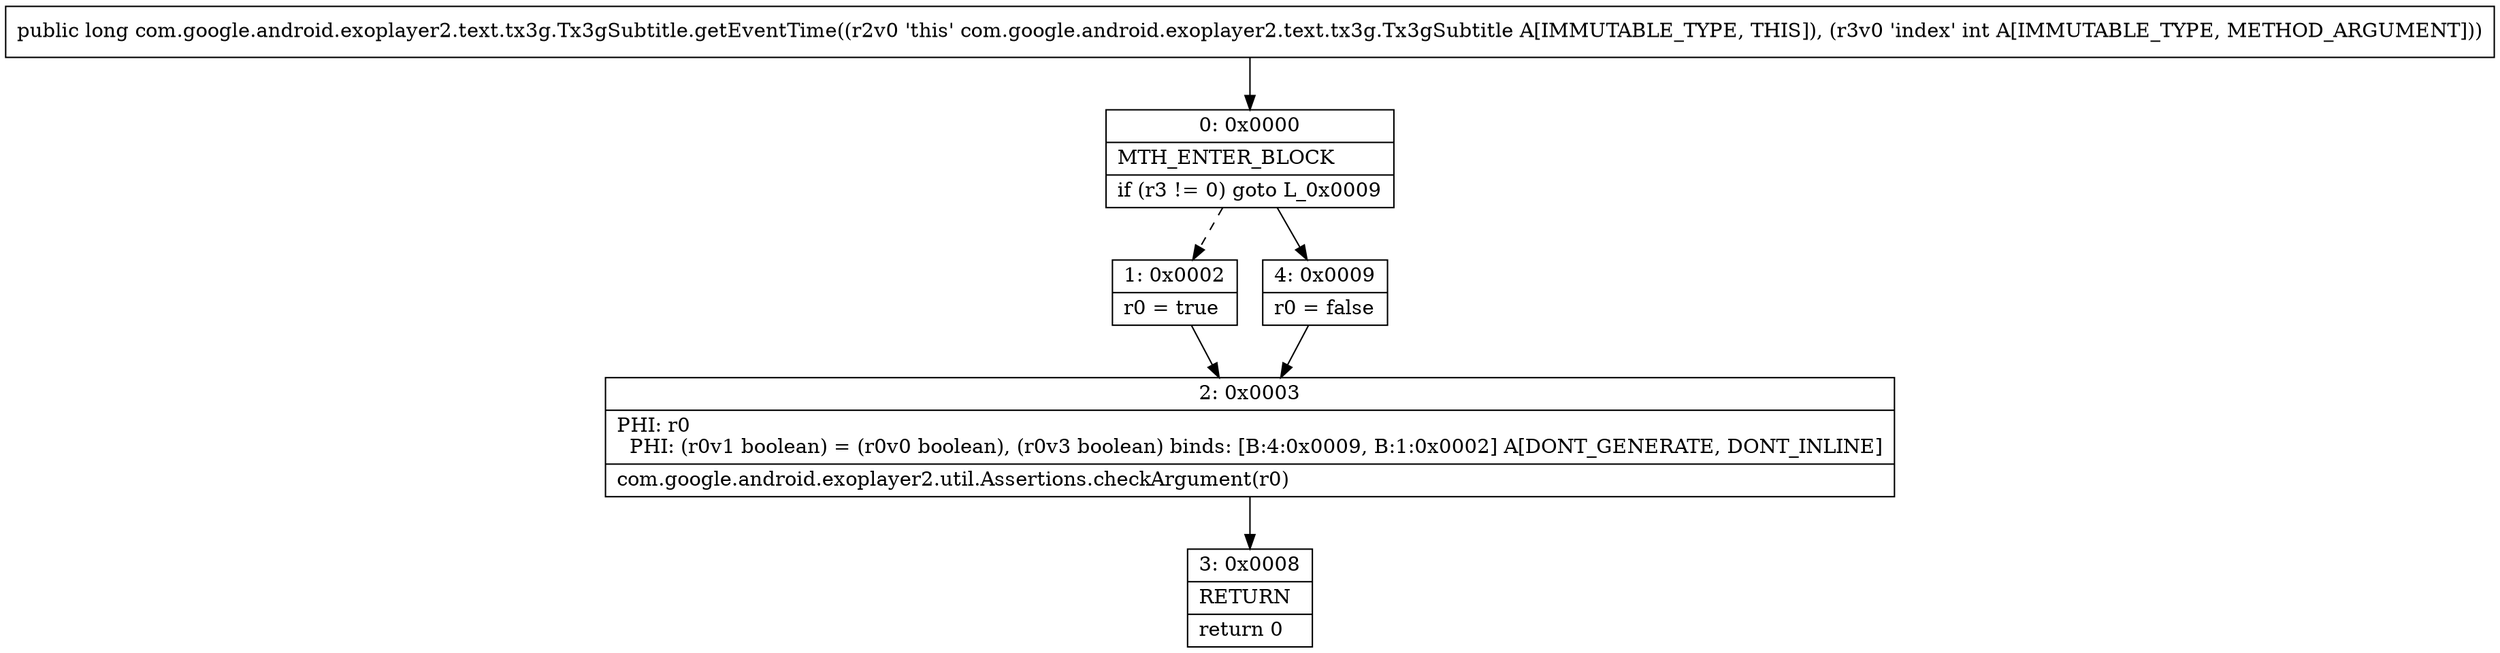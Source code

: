 digraph "CFG forcom.google.android.exoplayer2.text.tx3g.Tx3gSubtitle.getEventTime(I)J" {
Node_0 [shape=record,label="{0\:\ 0x0000|MTH_ENTER_BLOCK\l|if (r3 != 0) goto L_0x0009\l}"];
Node_1 [shape=record,label="{1\:\ 0x0002|r0 = true\l}"];
Node_2 [shape=record,label="{2\:\ 0x0003|PHI: r0 \l  PHI: (r0v1 boolean) = (r0v0 boolean), (r0v3 boolean) binds: [B:4:0x0009, B:1:0x0002] A[DONT_GENERATE, DONT_INLINE]\l|com.google.android.exoplayer2.util.Assertions.checkArgument(r0)\l}"];
Node_3 [shape=record,label="{3\:\ 0x0008|RETURN\l|return 0\l}"];
Node_4 [shape=record,label="{4\:\ 0x0009|r0 = false\l}"];
MethodNode[shape=record,label="{public long com.google.android.exoplayer2.text.tx3g.Tx3gSubtitle.getEventTime((r2v0 'this' com.google.android.exoplayer2.text.tx3g.Tx3gSubtitle A[IMMUTABLE_TYPE, THIS]), (r3v0 'index' int A[IMMUTABLE_TYPE, METHOD_ARGUMENT])) }"];
MethodNode -> Node_0;
Node_0 -> Node_1[style=dashed];
Node_0 -> Node_4;
Node_1 -> Node_2;
Node_2 -> Node_3;
Node_4 -> Node_2;
}

